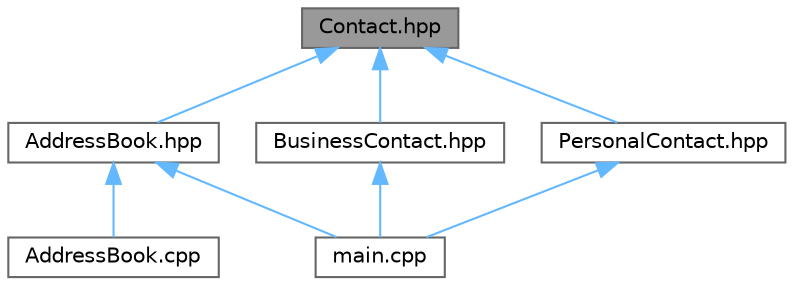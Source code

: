 digraph "Contact.hpp"
{
 // LATEX_PDF_SIZE
  bgcolor="transparent";
  edge [fontname=Helvetica,fontsize=10,labelfontname=Helvetica,labelfontsize=10];
  node [fontname=Helvetica,fontsize=10,shape=box,height=0.2,width=0.4];
  Node1 [id="Node000001",label="Contact.hpp",height=0.2,width=0.4,color="gray40", fillcolor="grey60", style="filled", fontcolor="black",tooltip="Base class for all types of contacts in the address book."];
  Node1 -> Node2 [id="edge1_Node000001_Node000002",dir="back",color="steelblue1",style="solid",tooltip=" "];
  Node2 [id="Node000002",label="AddressBook.hpp",height=0.2,width=0.4,color="grey40", fillcolor="white", style="filled",URL="$_address_book_8hpp.html",tooltip="Manages a collection of contacts in the address book."];
  Node2 -> Node3 [id="edge2_Node000002_Node000003",dir="back",color="steelblue1",style="solid",tooltip=" "];
  Node3 [id="Node000003",label="AddressBook.cpp",height=0.2,width=0.4,color="grey40", fillcolor="white", style="filled",URL="$_address_book_8cpp.html",tooltip="Implementation of the AddressBook class."];
  Node2 -> Node4 [id="edge3_Node000002_Node000004",dir="back",color="steelblue1",style="solid",tooltip=" "];
  Node4 [id="Node000004",label="main.cpp",height=0.2,width=0.4,color="grey40", fillcolor="white", style="filled",URL="$main_8cpp.html",tooltip="Main program for the Address Book application."];
  Node1 -> Node5 [id="edge4_Node000001_Node000005",dir="back",color="steelblue1",style="solid",tooltip=" "];
  Node5 [id="Node000005",label="BusinessContact.hpp",height=0.2,width=0.4,color="grey40", fillcolor="white", style="filled",URL="$_business_contact_8hpp.html",tooltip="Derived class for business contacts in the address book."];
  Node5 -> Node4 [id="edge5_Node000005_Node000004",dir="back",color="steelblue1",style="solid",tooltip=" "];
  Node1 -> Node6 [id="edge6_Node000001_Node000006",dir="back",color="steelblue1",style="solid",tooltip=" "];
  Node6 [id="Node000006",label="PersonalContact.hpp",height=0.2,width=0.4,color="grey40", fillcolor="white", style="filled",URL="$_personal_contact_8hpp.html",tooltip="Derived class for personal contacts in the address book."];
  Node6 -> Node4 [id="edge7_Node000006_Node000004",dir="back",color="steelblue1",style="solid",tooltip=" "];
}
